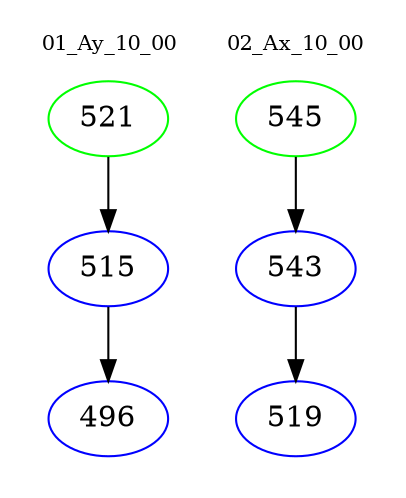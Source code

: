 digraph{
subgraph cluster_0 {
color = white
label = "01_Ay_10_00";
fontsize=10;
T0_521 [label="521", color="green"]
T0_521 -> T0_515 [color="black"]
T0_515 [label="515", color="blue"]
T0_515 -> T0_496 [color="black"]
T0_496 [label="496", color="blue"]
}
subgraph cluster_1 {
color = white
label = "02_Ax_10_00";
fontsize=10;
T1_545 [label="545", color="green"]
T1_545 -> T1_543 [color="black"]
T1_543 [label="543", color="blue"]
T1_543 -> T1_519 [color="black"]
T1_519 [label="519", color="blue"]
}
}
